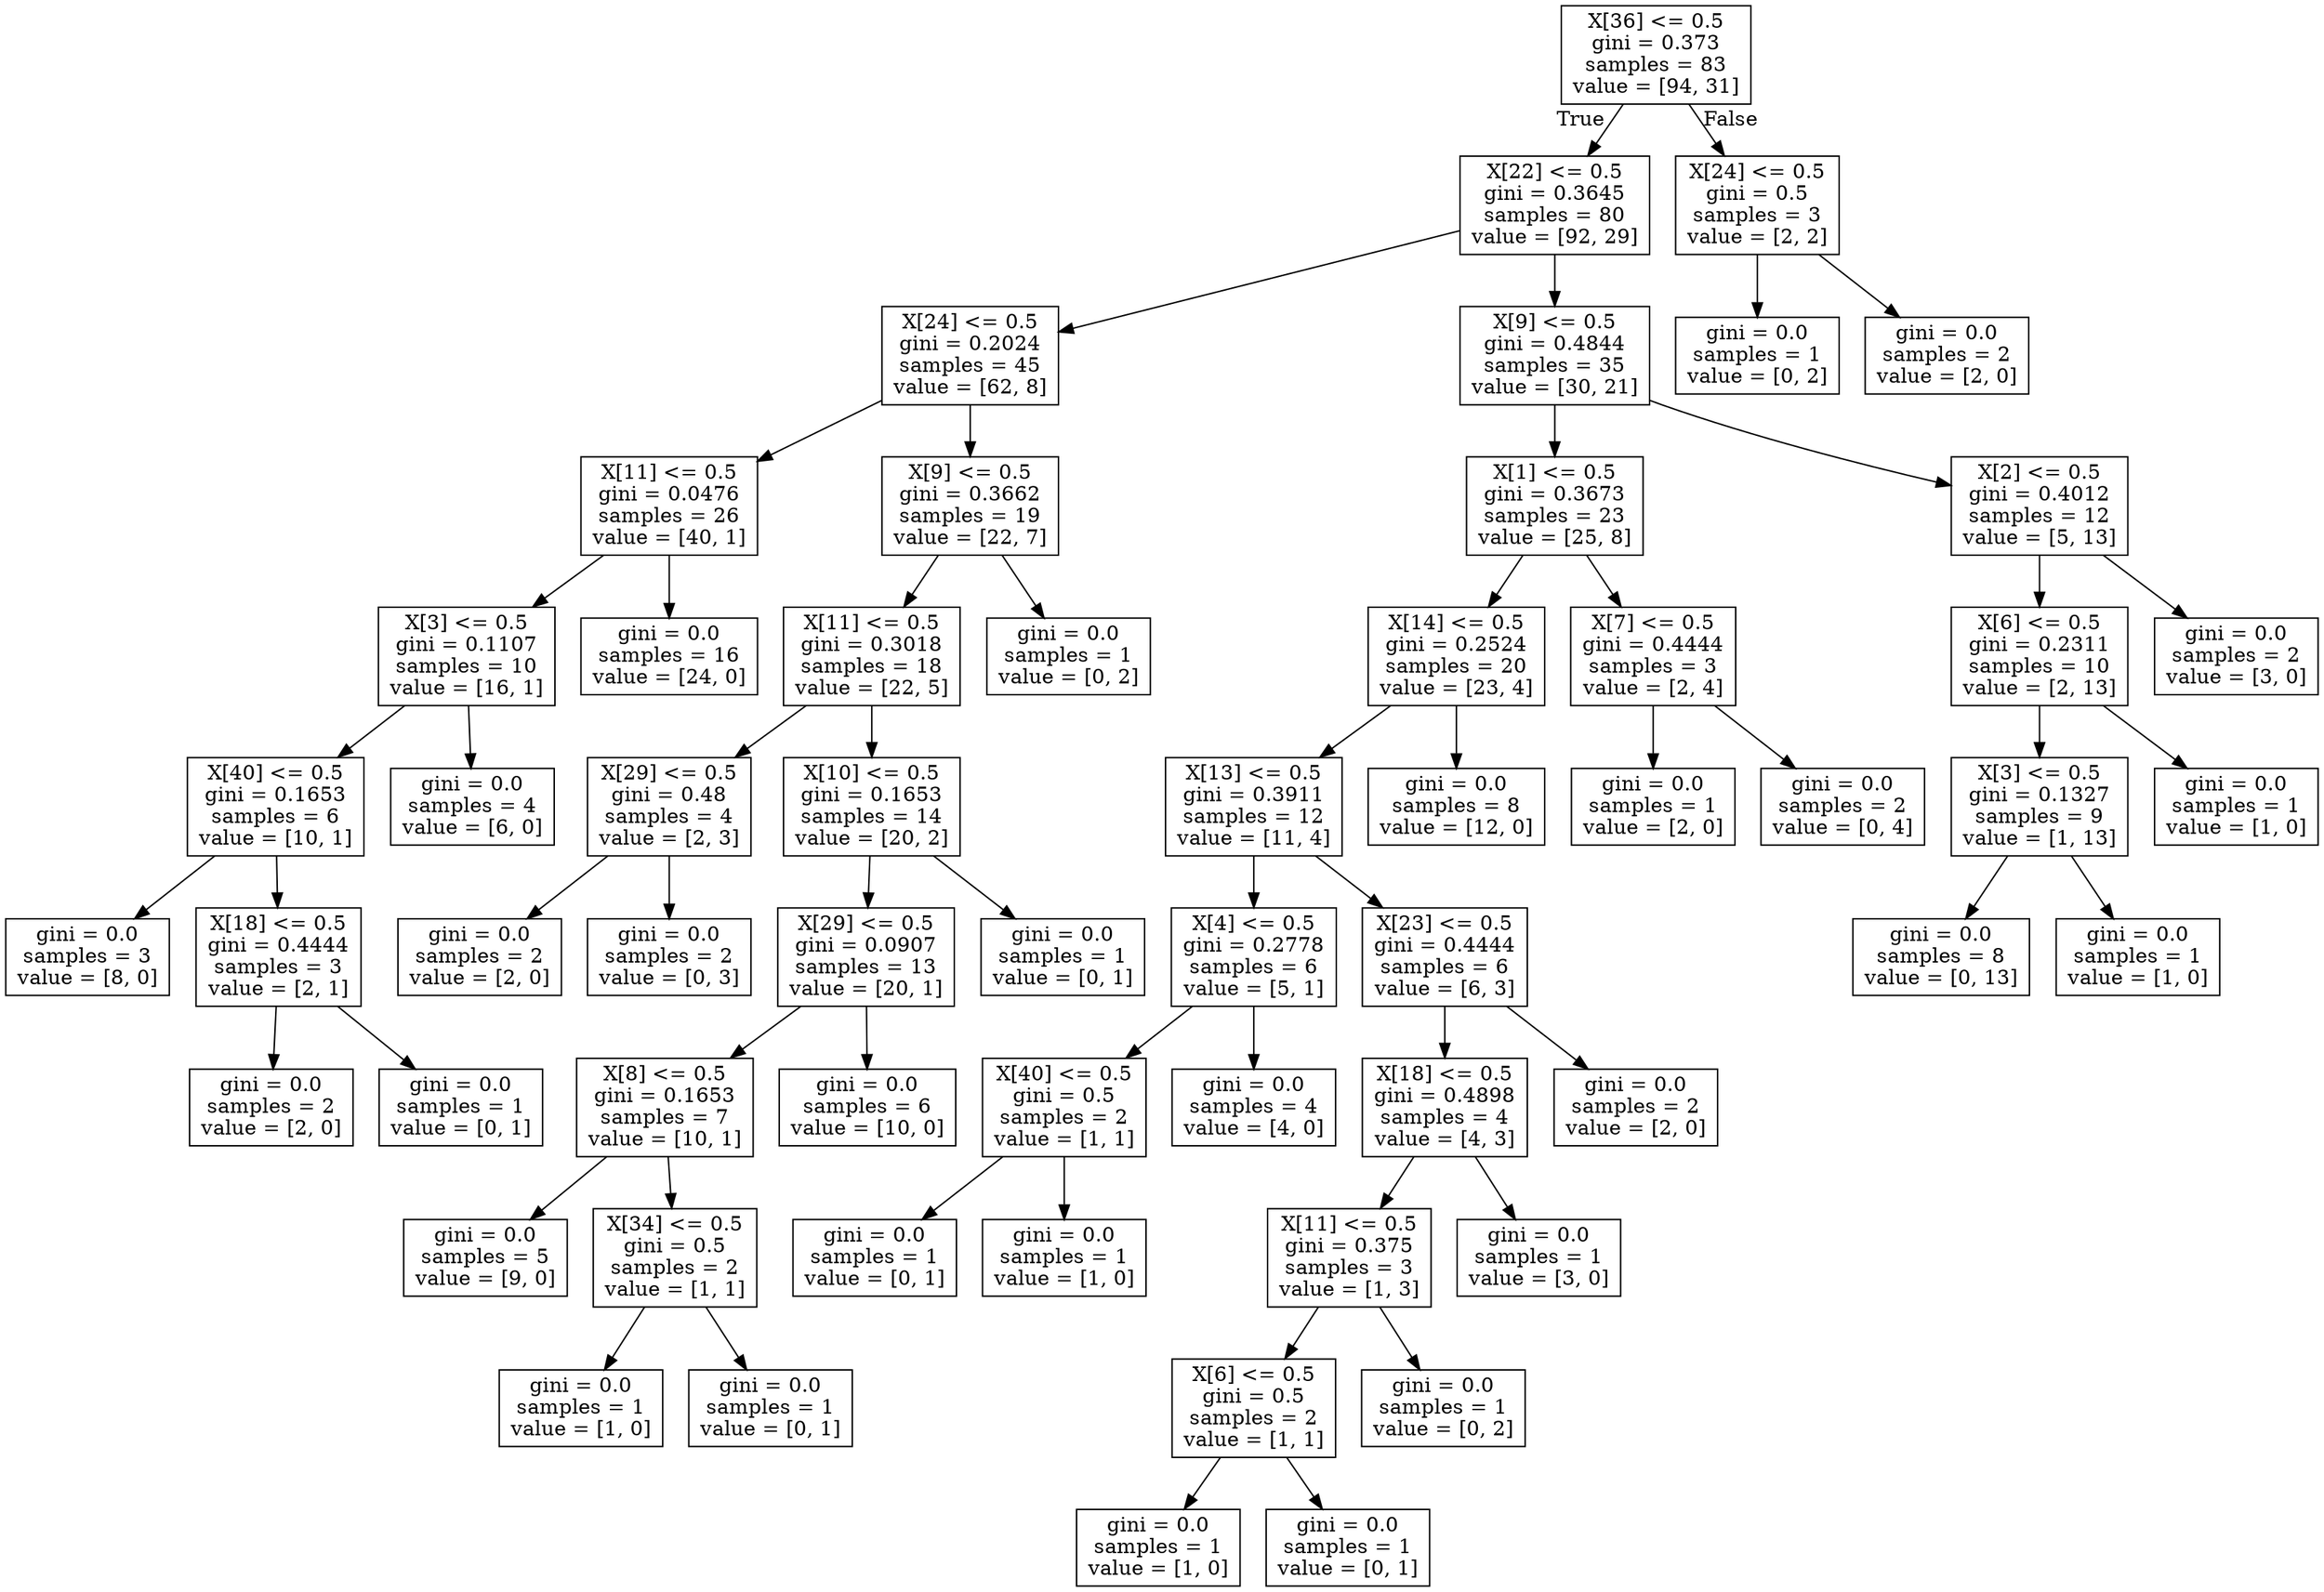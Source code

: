 digraph Tree {
node [shape=box] ;
0 [label="X[36] <= 0.5\ngini = 0.373\nsamples = 83\nvalue = [94, 31]"] ;
1 [label="X[22] <= 0.5\ngini = 0.3645\nsamples = 80\nvalue = [92, 29]"] ;
0 -> 1 [labeldistance=2.5, labelangle=45, headlabel="True"] ;
2 [label="X[24] <= 0.5\ngini = 0.2024\nsamples = 45\nvalue = [62, 8]"] ;
1 -> 2 ;
3 [label="X[11] <= 0.5\ngini = 0.0476\nsamples = 26\nvalue = [40, 1]"] ;
2 -> 3 ;
4 [label="X[3] <= 0.5\ngini = 0.1107\nsamples = 10\nvalue = [16, 1]"] ;
3 -> 4 ;
5 [label="X[40] <= 0.5\ngini = 0.1653\nsamples = 6\nvalue = [10, 1]"] ;
4 -> 5 ;
6 [label="gini = 0.0\nsamples = 3\nvalue = [8, 0]"] ;
5 -> 6 ;
7 [label="X[18] <= 0.5\ngini = 0.4444\nsamples = 3\nvalue = [2, 1]"] ;
5 -> 7 ;
8 [label="gini = 0.0\nsamples = 2\nvalue = [2, 0]"] ;
7 -> 8 ;
9 [label="gini = 0.0\nsamples = 1\nvalue = [0, 1]"] ;
7 -> 9 ;
10 [label="gini = 0.0\nsamples = 4\nvalue = [6, 0]"] ;
4 -> 10 ;
11 [label="gini = 0.0\nsamples = 16\nvalue = [24, 0]"] ;
3 -> 11 ;
12 [label="X[9] <= 0.5\ngini = 0.3662\nsamples = 19\nvalue = [22, 7]"] ;
2 -> 12 ;
13 [label="X[11] <= 0.5\ngini = 0.3018\nsamples = 18\nvalue = [22, 5]"] ;
12 -> 13 ;
14 [label="X[29] <= 0.5\ngini = 0.48\nsamples = 4\nvalue = [2, 3]"] ;
13 -> 14 ;
15 [label="gini = 0.0\nsamples = 2\nvalue = [2, 0]"] ;
14 -> 15 ;
16 [label="gini = 0.0\nsamples = 2\nvalue = [0, 3]"] ;
14 -> 16 ;
17 [label="X[10] <= 0.5\ngini = 0.1653\nsamples = 14\nvalue = [20, 2]"] ;
13 -> 17 ;
18 [label="X[29] <= 0.5\ngini = 0.0907\nsamples = 13\nvalue = [20, 1]"] ;
17 -> 18 ;
19 [label="X[8] <= 0.5\ngini = 0.1653\nsamples = 7\nvalue = [10, 1]"] ;
18 -> 19 ;
20 [label="gini = 0.0\nsamples = 5\nvalue = [9, 0]"] ;
19 -> 20 ;
21 [label="X[34] <= 0.5\ngini = 0.5\nsamples = 2\nvalue = [1, 1]"] ;
19 -> 21 ;
22 [label="gini = 0.0\nsamples = 1\nvalue = [1, 0]"] ;
21 -> 22 ;
23 [label="gini = 0.0\nsamples = 1\nvalue = [0, 1]"] ;
21 -> 23 ;
24 [label="gini = 0.0\nsamples = 6\nvalue = [10, 0]"] ;
18 -> 24 ;
25 [label="gini = 0.0\nsamples = 1\nvalue = [0, 1]"] ;
17 -> 25 ;
26 [label="gini = 0.0\nsamples = 1\nvalue = [0, 2]"] ;
12 -> 26 ;
27 [label="X[9] <= 0.5\ngini = 0.4844\nsamples = 35\nvalue = [30, 21]"] ;
1 -> 27 ;
28 [label="X[1] <= 0.5\ngini = 0.3673\nsamples = 23\nvalue = [25, 8]"] ;
27 -> 28 ;
29 [label="X[14] <= 0.5\ngini = 0.2524\nsamples = 20\nvalue = [23, 4]"] ;
28 -> 29 ;
30 [label="X[13] <= 0.5\ngini = 0.3911\nsamples = 12\nvalue = [11, 4]"] ;
29 -> 30 ;
31 [label="X[4] <= 0.5\ngini = 0.2778\nsamples = 6\nvalue = [5, 1]"] ;
30 -> 31 ;
32 [label="X[40] <= 0.5\ngini = 0.5\nsamples = 2\nvalue = [1, 1]"] ;
31 -> 32 ;
33 [label="gini = 0.0\nsamples = 1\nvalue = [0, 1]"] ;
32 -> 33 ;
34 [label="gini = 0.0\nsamples = 1\nvalue = [1, 0]"] ;
32 -> 34 ;
35 [label="gini = 0.0\nsamples = 4\nvalue = [4, 0]"] ;
31 -> 35 ;
36 [label="X[23] <= 0.5\ngini = 0.4444\nsamples = 6\nvalue = [6, 3]"] ;
30 -> 36 ;
37 [label="X[18] <= 0.5\ngini = 0.4898\nsamples = 4\nvalue = [4, 3]"] ;
36 -> 37 ;
38 [label="X[11] <= 0.5\ngini = 0.375\nsamples = 3\nvalue = [1, 3]"] ;
37 -> 38 ;
39 [label="X[6] <= 0.5\ngini = 0.5\nsamples = 2\nvalue = [1, 1]"] ;
38 -> 39 ;
40 [label="gini = 0.0\nsamples = 1\nvalue = [1, 0]"] ;
39 -> 40 ;
41 [label="gini = 0.0\nsamples = 1\nvalue = [0, 1]"] ;
39 -> 41 ;
42 [label="gini = 0.0\nsamples = 1\nvalue = [0, 2]"] ;
38 -> 42 ;
43 [label="gini = 0.0\nsamples = 1\nvalue = [3, 0]"] ;
37 -> 43 ;
44 [label="gini = 0.0\nsamples = 2\nvalue = [2, 0]"] ;
36 -> 44 ;
45 [label="gini = 0.0\nsamples = 8\nvalue = [12, 0]"] ;
29 -> 45 ;
46 [label="X[7] <= 0.5\ngini = 0.4444\nsamples = 3\nvalue = [2, 4]"] ;
28 -> 46 ;
47 [label="gini = 0.0\nsamples = 1\nvalue = [2, 0]"] ;
46 -> 47 ;
48 [label="gini = 0.0\nsamples = 2\nvalue = [0, 4]"] ;
46 -> 48 ;
49 [label="X[2] <= 0.5\ngini = 0.4012\nsamples = 12\nvalue = [5, 13]"] ;
27 -> 49 ;
50 [label="X[6] <= 0.5\ngini = 0.2311\nsamples = 10\nvalue = [2, 13]"] ;
49 -> 50 ;
51 [label="X[3] <= 0.5\ngini = 0.1327\nsamples = 9\nvalue = [1, 13]"] ;
50 -> 51 ;
52 [label="gini = 0.0\nsamples = 8\nvalue = [0, 13]"] ;
51 -> 52 ;
53 [label="gini = 0.0\nsamples = 1\nvalue = [1, 0]"] ;
51 -> 53 ;
54 [label="gini = 0.0\nsamples = 1\nvalue = [1, 0]"] ;
50 -> 54 ;
55 [label="gini = 0.0\nsamples = 2\nvalue = [3, 0]"] ;
49 -> 55 ;
56 [label="X[24] <= 0.5\ngini = 0.5\nsamples = 3\nvalue = [2, 2]"] ;
0 -> 56 [labeldistance=2.5, labelangle=-45, headlabel="False"] ;
57 [label="gini = 0.0\nsamples = 1\nvalue = [0, 2]"] ;
56 -> 57 ;
58 [label="gini = 0.0\nsamples = 2\nvalue = [2, 0]"] ;
56 -> 58 ;
}